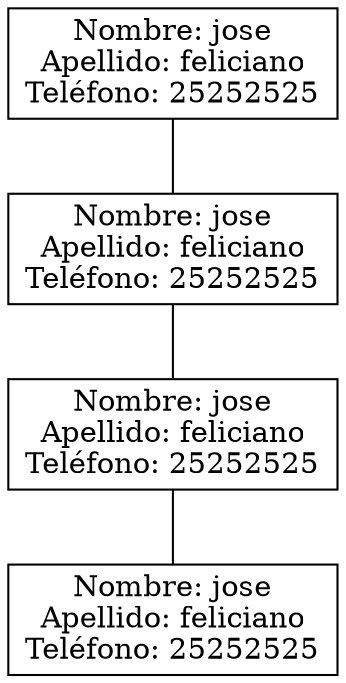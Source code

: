 digraph G {
	node [shape=box]
	edge [arrowhead=none]
	0 [label="Nombre: jose
Apellido: feliciano
Teléfono: 25252525"]
	1 [label="Nombre: jose
Apellido: feliciano
Teléfono: 25252525"]
	0 -> 1
	2 [label="Nombre: jose
Apellido: feliciano
Teléfono: 25252525"]
	1 -> 2
	3 [label="Nombre: jose
Apellido: feliciano
Teléfono: 25252525"]
	2 -> 3
}
